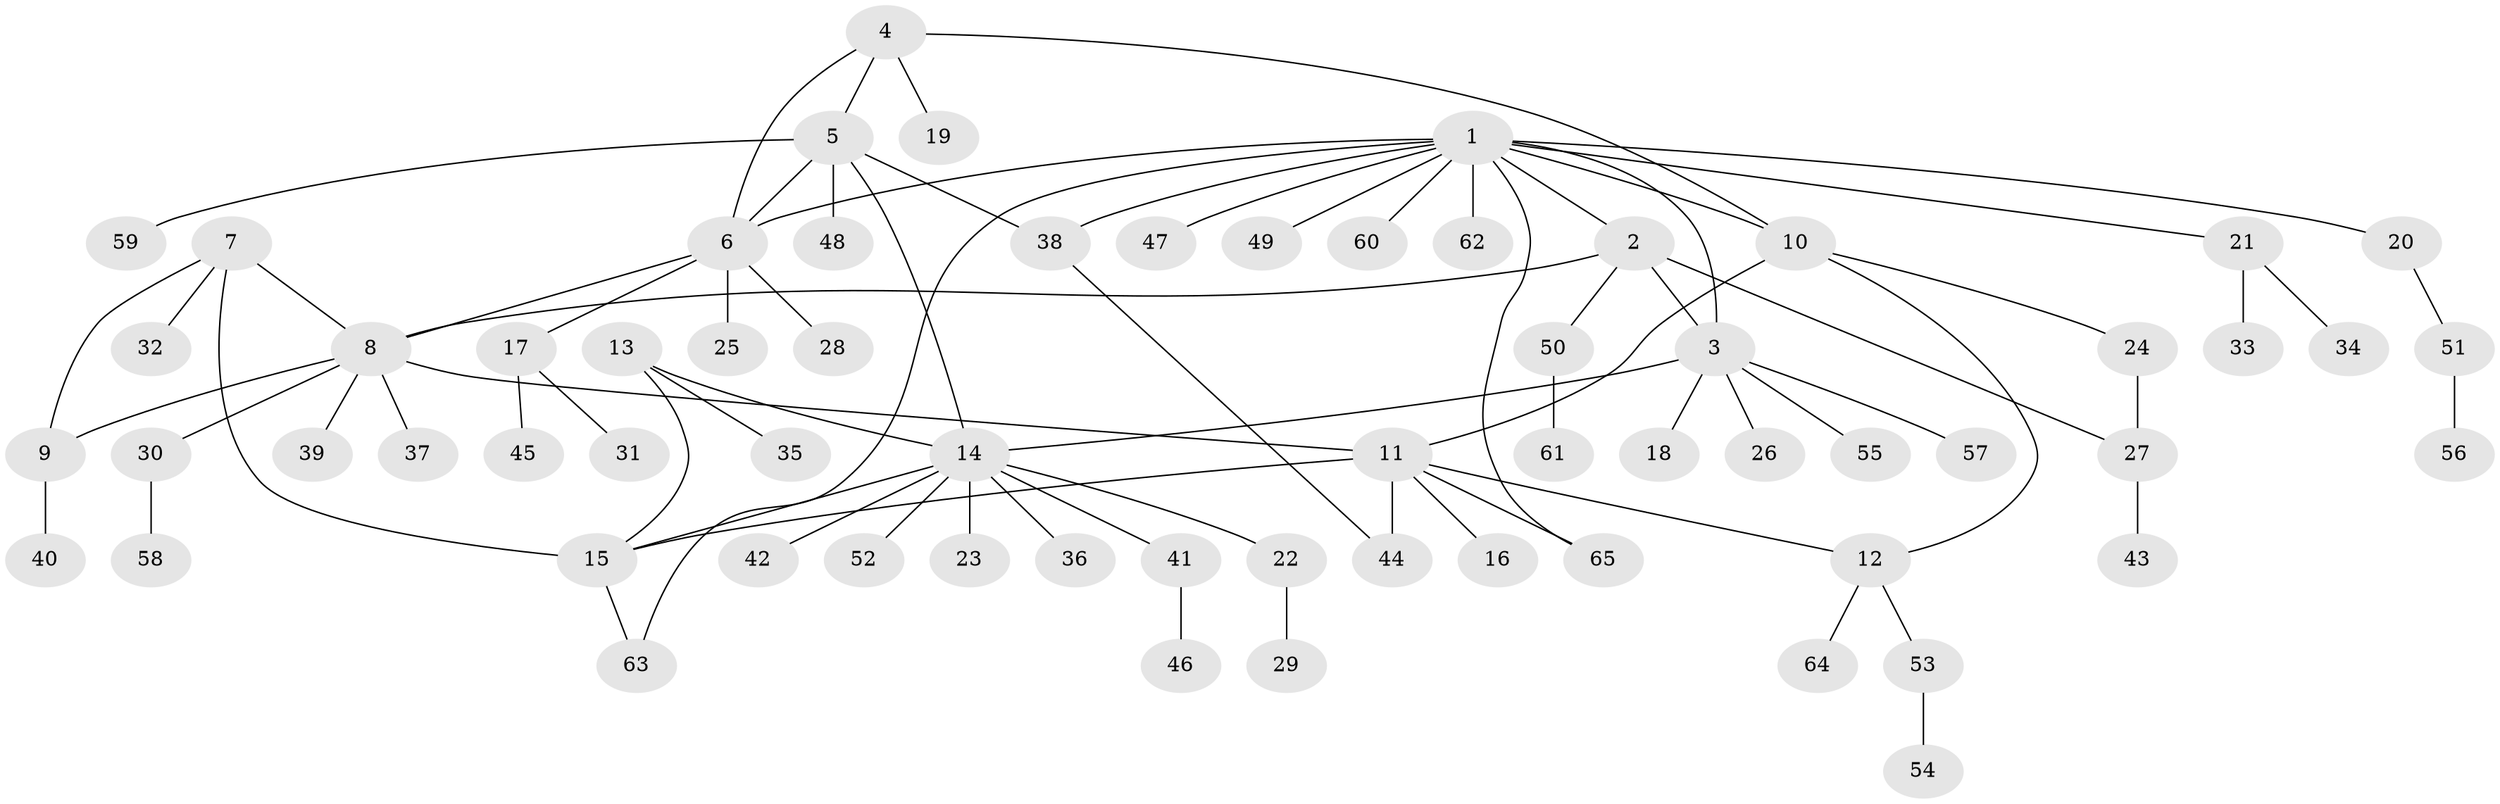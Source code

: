 // Generated by graph-tools (version 1.1) at 2025/54/03/09/25 04:54:51]
// undirected, 65 vertices, 80 edges
graph export_dot {
graph [start="1"]
  node [color=gray90,style=filled];
  1;
  2;
  3;
  4;
  5;
  6;
  7;
  8;
  9;
  10;
  11;
  12;
  13;
  14;
  15;
  16;
  17;
  18;
  19;
  20;
  21;
  22;
  23;
  24;
  25;
  26;
  27;
  28;
  29;
  30;
  31;
  32;
  33;
  34;
  35;
  36;
  37;
  38;
  39;
  40;
  41;
  42;
  43;
  44;
  45;
  46;
  47;
  48;
  49;
  50;
  51;
  52;
  53;
  54;
  55;
  56;
  57;
  58;
  59;
  60;
  61;
  62;
  63;
  64;
  65;
  1 -- 2;
  1 -- 3;
  1 -- 6;
  1 -- 10;
  1 -- 20;
  1 -- 21;
  1 -- 38;
  1 -- 47;
  1 -- 49;
  1 -- 60;
  1 -- 62;
  1 -- 63;
  1 -- 65;
  2 -- 3;
  2 -- 8;
  2 -- 27;
  2 -- 50;
  3 -- 14;
  3 -- 18;
  3 -- 26;
  3 -- 55;
  3 -- 57;
  4 -- 5;
  4 -- 6;
  4 -- 10;
  4 -- 19;
  5 -- 6;
  5 -- 14;
  5 -- 38;
  5 -- 48;
  5 -- 59;
  6 -- 8;
  6 -- 17;
  6 -- 25;
  6 -- 28;
  7 -- 8;
  7 -- 9;
  7 -- 15;
  7 -- 32;
  8 -- 9;
  8 -- 11;
  8 -- 30;
  8 -- 37;
  8 -- 39;
  9 -- 40;
  10 -- 11;
  10 -- 12;
  10 -- 24;
  11 -- 12;
  11 -- 15;
  11 -- 16;
  11 -- 44;
  11 -- 65;
  12 -- 53;
  12 -- 64;
  13 -- 14;
  13 -- 15;
  13 -- 35;
  14 -- 15;
  14 -- 22;
  14 -- 23;
  14 -- 36;
  14 -- 41;
  14 -- 42;
  14 -- 52;
  15 -- 63;
  17 -- 31;
  17 -- 45;
  20 -- 51;
  21 -- 33;
  21 -- 34;
  22 -- 29;
  24 -- 27;
  27 -- 43;
  30 -- 58;
  38 -- 44;
  41 -- 46;
  50 -- 61;
  51 -- 56;
  53 -- 54;
}

